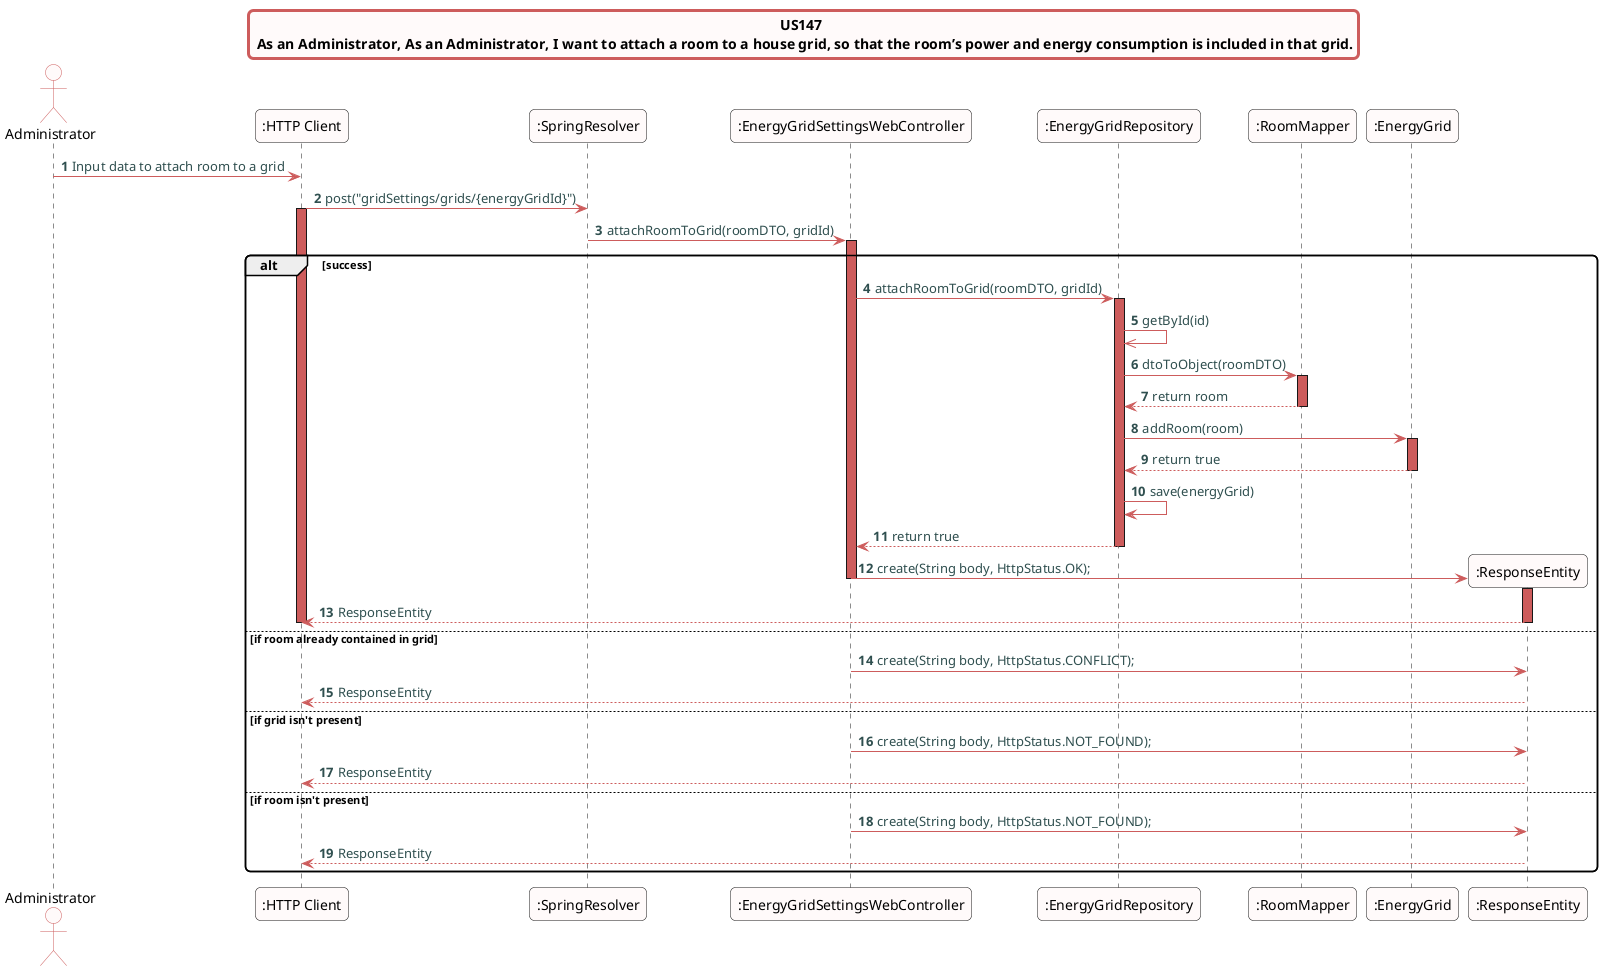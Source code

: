 @startuml
skinparam titleBorderRoundCorner 10
skinparam titleBorderThickness 3
skinparam titleBorderColor indianred
skinparam titleBackgroundColor snow
skinparam FontName quicksand

skinparam actor {
  BorderColor indianred
  backgroundColor Snow
  }

skinparam sequence {
  LifeLineBackgroundColor indianred
  ParticipantBackgroundColor snow
}

skinparam roundcorner 10

skinparam component {
  arrowThickness 1
  ArrowFontName Verdana
  ArrowColor indianred
  ArrowFontColor darkslategrey
}

title US147 \n As an Administrator, As an Administrator, I want to attach a room to a house grid, so that the room’s power and energy consumption is included in that grid.
autonumber
actor "Administrator"
"Administrator" -> ":HTTP Client":  Input data to attach room to a grid
":HTTP Client" -> ":SpringResolver": post("gridSettings/grids/{energyGridId}")
activate ":HTTP Client"
":SpringResolver" -> ":EnergyGridSettingsWebController": attachRoomToGrid(roomDTO, gridId)
activate ":EnergyGridSettingsWebController"
alt success
":EnergyGridSettingsWebController" -> ":EnergyGridRepository": attachRoomToGrid(roomDTO, gridId)
activate ":EnergyGridRepository"
":EnergyGridRepository" ->> ":EnergyGridRepository": getById(id)
":EnergyGridRepository" -> ":RoomMapper": dtoToObject(roomDTO)
activate ":RoomMapper"
":RoomMapper" --> ":EnergyGridRepository" : return room
deactivate ":RoomMapper"
":EnergyGridRepository" -> ":EnergyGrid": addRoom(room)
activate ":EnergyGrid"
":EnergyGrid" --> ":EnergyGridRepository" : return true
deactivate ":EnergyGrid"
":EnergyGridRepository" -> ":EnergyGridRepository" : save(energyGrid)
":EnergyGridRepository" --> ":EnergyGridSettingsWebController": return true
deactivate ":EnergyGridRepository"
create ":ResponseEntity"
":EnergyGridSettingsWebController" -> ":ResponseEntity": create(String body, HttpStatus.OK);
activate ":ResponseEntity"
deactivate ":EnergyGridSettingsWebController"
":ResponseEntity" --> ":HTTP Client": ResponseEntity
deactivate ":ResponseEntity"
deactivate ":HTTP Client"
else if room already contained in grid
":EnergyGridSettingsWebController" -> ":ResponseEntity": create(String body, HttpStatus.CONFLICT);
":ResponseEntity" --> ":HTTP Client": ResponseEntity
else if grid isn't present
":EnergyGridSettingsWebController" -> ":ResponseEntity": create(String body, HttpStatus.NOT_FOUND);
":ResponseEntity" --> ":HTTP Client": ResponseEntity
else if room isn't present
":EnergyGridSettingsWebController" -> ":ResponseEntity": create(String body, HttpStatus.NOT_FOUND);
":ResponseEntity" --> ":HTTP Client": ResponseEntity
end
@enduml